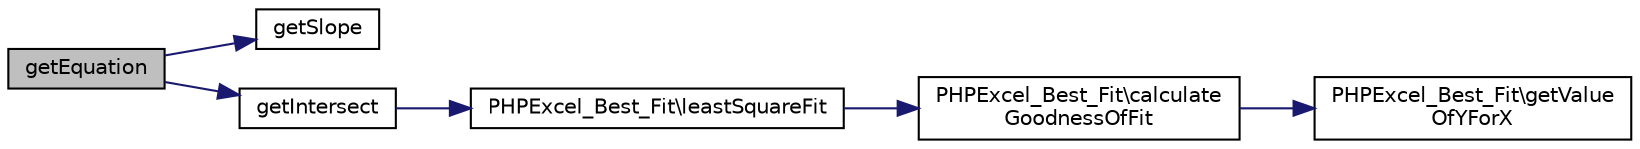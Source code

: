 digraph "getEquation"
{
  edge [fontname="Helvetica",fontsize="10",labelfontname="Helvetica",labelfontsize="10"];
  node [fontname="Helvetica",fontsize="10",shape=record];
  rankdir="LR";
  Node2 [label="getEquation",height=0.2,width=0.4,color="black", fillcolor="grey75", style="filled", fontcolor="black"];
  Node2 -> Node3 [color="midnightblue",fontsize="10",style="solid",fontname="Helvetica"];
  Node3 [label="getSlope",height=0.2,width=0.4,color="black", fillcolor="white", style="filled",URL="$class_p_h_p_excel___exponential___best___fit.html#acd86e793a51b30af0a2479cb2ba24c15"];
  Node2 -> Node4 [color="midnightblue",fontsize="10",style="solid",fontname="Helvetica"];
  Node4 [label="getIntersect",height=0.2,width=0.4,color="black", fillcolor="white", style="filled",URL="$class_p_h_p_excel___exponential___best___fit.html#a129dafd5e95206e355ab0734bc5e9bea"];
  Node4 -> Node5 [color="midnightblue",fontsize="10",style="solid",fontname="Helvetica"];
  Node5 [label="PHPExcel_Best_Fit\\leastSquareFit",height=0.2,width=0.4,color="black", fillcolor="white", style="filled",URL="$class_p_h_p_excel___best___fit.html#aab4e87ee56975d2aa3f808429d179505"];
  Node5 -> Node6 [color="midnightblue",fontsize="10",style="solid",fontname="Helvetica"];
  Node6 [label="PHPExcel_Best_Fit\\calculate\lGoodnessOfFit",height=0.2,width=0.4,color="black", fillcolor="white", style="filled",URL="$class_p_h_p_excel___best___fit.html#a9cfe93e3963b7e0f164f8da7cf3d5c45"];
  Node6 -> Node7 [color="midnightblue",fontsize="10",style="solid",fontname="Helvetica"];
  Node7 [label="PHPExcel_Best_Fit\\getValue\lOfYForX",height=0.2,width=0.4,color="black", fillcolor="white", style="filled",URL="$class_p_h_p_excel___best___fit.html#a0166e34b8a912b4ddf624660852345ec"];
}
